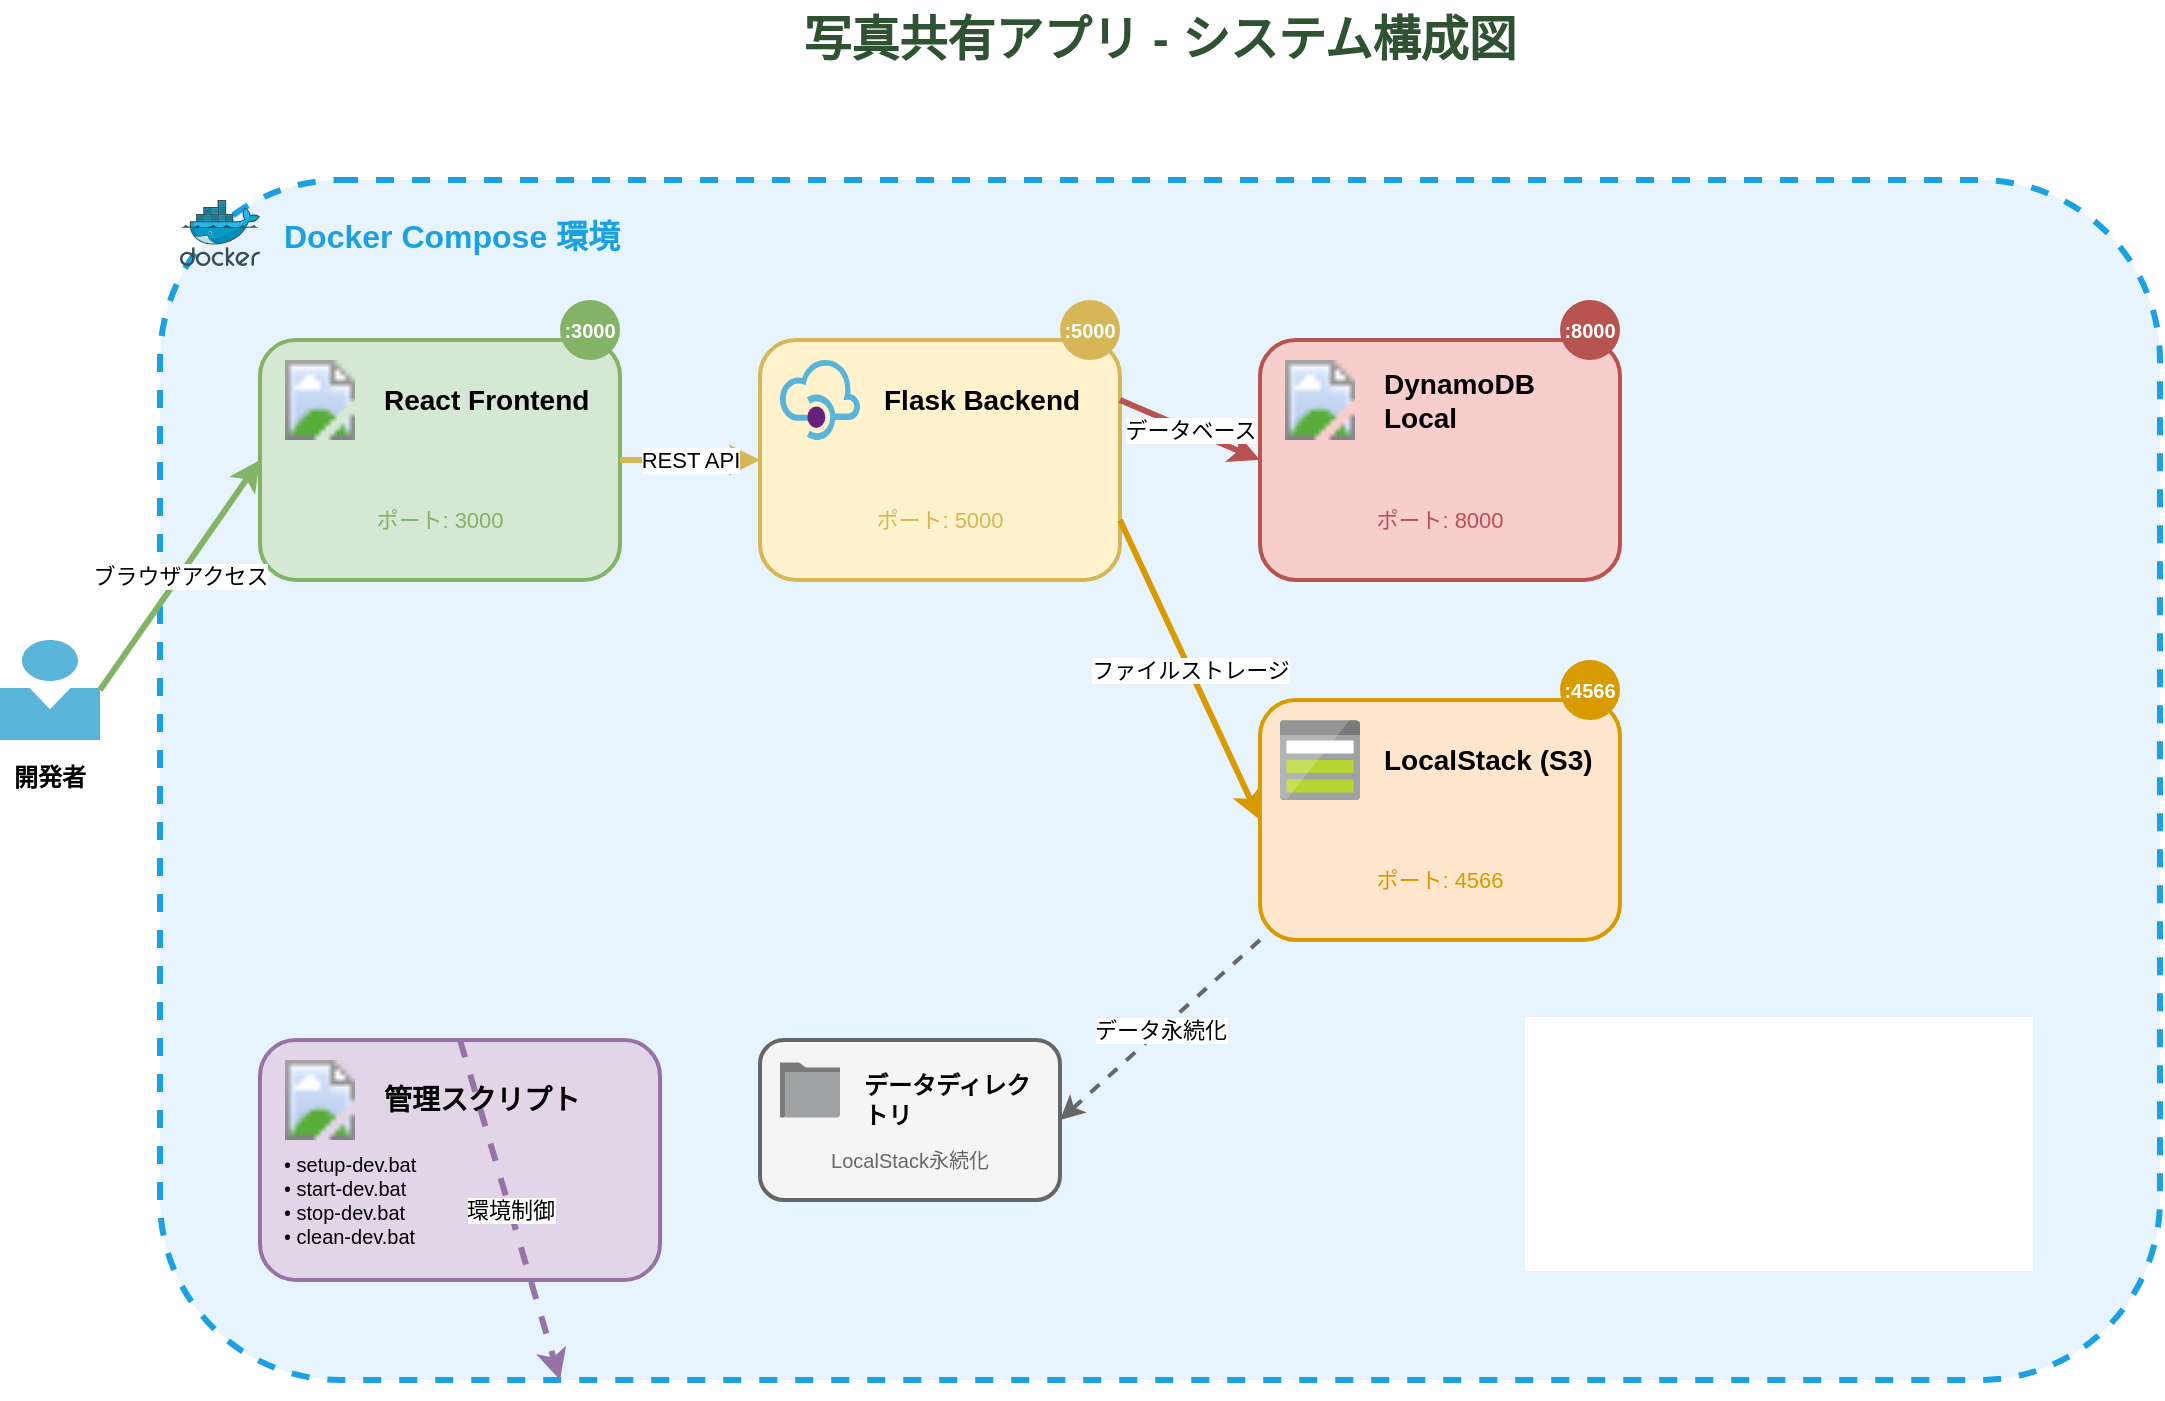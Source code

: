 <mxfile version="22.1.16" type="device">
  <diagram name="写真共有アプリ構成図" id="architecture">
    <mxGraphModel dx="1422" dy="794" grid="1" gridSize="10" guides="1" tooltips="1" connect="1" arrows="1" fold="1" page="1" pageScale="1" pageWidth="1200" pageHeight="800" math="0" shadow="0">
      <root>
        <mxCell id="0" />
        <mxCell id="1" parent="0" />
        
        <!-- Title -->
        <mxCell id="title" value="写真共有アプリ - システム構成図" style="text;html=1;strokeColor=none;fillColor=none;align=center;verticalAlign=middle;whiteSpace=wrap;rounded=0;fontSize=24;fontStyle=1;fontColor=#2F5233;" vertex="1" parent="1">
          <mxGeometry x="400" y="30" width="400" height="40" as="geometry" />
        </mxCell>

        <!-- Docker Container -->
        <mxCell id="docker-container" value="" style="rounded=1;whiteSpace=wrap;html=1;fillColor=#E8F4FD;strokeColor=#1BA1E2;strokeWidth=3;dashed=1;" vertex="1" parent="1">
          <mxGeometry x="100" y="120" width="1000" height="600" as="geometry" />
        </mxCell>
        
        <!-- Docker Icon and Label -->
        <mxCell id="docker-icon" value="" style="image;html=1;image=img/lib/mscae/Docker.svg;aspect=fixed;" vertex="1" parent="1">
          <mxGeometry x="110" y="130" width="40" height="33" as="geometry" />
        </mxCell>
        <mxCell id="docker-label" value="Docker Compose 環境" style="text;html=1;strokeColor=none;fillColor=none;align=left;verticalAlign=middle;whiteSpace=wrap;rounded=0;fontSize=16;fontStyle=1;fontColor=#1BA1E2;" vertex="1" parent="1">
          <mxGeometry x="160" y="135" width="200" height="25" as="geometry" />
        </mxCell>

        <!-- User -->
        <mxCell id="user-icon" value="" style="image;html=1;image=img/lib/mscae/Person.svg;aspect=fixed;" vertex="1" parent="1">
          <mxGeometry x="20" y="350" width="50" height="50" as="geometry" />
        </mxCell>
        <mxCell id="user-label" value="開発者" style="text;html=1;strokeColor=none;fillColor=none;align=center;verticalAlign=top;whiteSpace=wrap;rounded=0;fontSize=12;fontStyle=1;" vertex="1" parent="1">
          <mxGeometry x="20" y="405" width="50" height="20" as="geometry" />
        </mxCell>

        <!-- React Frontend -->
        <mxCell id="frontend-container" value="" style="rounded=1;whiteSpace=wrap;html=1;fillColor=#D5E8D4;strokeColor=#82B366;strokeWidth=2;" vertex="1" parent="1">
          <mxGeometry x="150" y="200" width="180" height="120" as="geometry" />
        </mxCell>
        <mxCell id="frontend-icon" value="" style="image;html=1;image=img/lib/mscae/WebApp.svg;aspect=fixed;" vertex="1" parent="1">
          <mxGeometry x="160" y="210" width="40" height="40" as="geometry" />
        </mxCell>
        <mxCell id="frontend-label" value="React Frontend" style="text;html=1;strokeColor=none;fillColor=none;align=left;verticalAlign=middle;whiteSpace=wrap;rounded=0;fontSize=14;fontStyle=1;" vertex="1" parent="1">
          <mxGeometry x="210" y="220" width="110" height="20" as="geometry" />
        </mxCell>
        <mxCell id="frontend-port" value="ポート: 3000" style="text;html=1;strokeColor=none;fillColor=none;align=center;verticalAlign=middle;whiteSpace=wrap;rounded=0;fontSize=11;fontColor=#82B366;" vertex="1" parent="1">
          <mxGeometry x="160" y="280" width="160" height="20" as="geometry" />
        </mxCell>

        <!-- Flask Backend -->
        <mxCell id="backend-container" value="" style="rounded=1;whiteSpace=wrap;html=1;fillColor=#FFF2CC;strokeColor=#D6B656;strokeWidth=2;" vertex="1" parent="1">
          <mxGeometry x="400" y="200" width="180" height="120" as="geometry" />
        </mxCell>
        <mxCell id="backend-icon" value="" style="image;html=1;image=img/lib/mscae/API_Management.svg;aspect=fixed;" vertex="1" parent="1">
          <mxGeometry x="410" y="210" width="40" height="40" as="geometry" />
        </mxCell>
        <mxCell id="backend-label" value="Flask Backend" style="text;html=1;strokeColor=none;fillColor=none;align=left;verticalAlign=middle;whiteSpace=wrap;rounded=0;fontSize=14;fontStyle=1;" vertex="1" parent="1">
          <mxGeometry x="460" y="220" width="110" height="20" as="geometry" />
        </mxCell>
        <mxCell id="backend-port" value="ポート: 5000" style="text;html=1;strokeColor=none;fillColor=none;align=center;verticalAlign=middle;whiteSpace=wrap;rounded=0;fontSize=11;fontColor=#D6B656;" vertex="1" parent="1">
          <mxGeometry x="410" y="280" width="160" height="20" as="geometry" />
        </mxCell>

        <!-- DynamoDB Local -->
        <mxCell id="dynamodb-container" value="" style="rounded=1;whiteSpace=wrap;html=1;fillColor=#F8CECC;strokeColor=#B85450;strokeWidth=2;" vertex="1" parent="1">
          <mxGeometry x="650" y="200" width="180" height="120" as="geometry" />
        </mxCell>
        <mxCell id="dynamodb-icon" value="" style="image;html=1;image=img/lib/mscae/Database.svg;aspect=fixed;" vertex="1" parent="1">
          <mxGeometry x="660" y="210" width="40" height="40" as="geometry" />
        </mxCell>
        <mxCell id="dynamodb-label" value="DynamoDB Local" style="text;html=1;strokeColor=none;fillColor=none;align=left;verticalAlign=middle;whiteSpace=wrap;rounded=0;fontSize=14;fontStyle=1;" vertex="1" parent="1">
          <mxGeometry x="710" y="220" width="110" height="20" as="geometry" />
        </mxCell>
        <mxCell id="dynamodb-port" value="ポート: 8000" style="text;html=1;strokeColor=none;fillColor=none;align=center;verticalAlign=middle;whiteSpace=wrap;rounded=0;fontSize=11;fontColor=#B85450;" vertex="1" parent="1">
          <mxGeometry x="660" y="280" width="160" height="20" as="geometry" />
        </mxCell>

        <!-- LocalStack S3 -->
        <mxCell id="localstack-container" value="" style="rounded=1;whiteSpace=wrap;html=1;fillColor=#FFE6CC;strokeColor=#D79B00;strokeWidth=2;" vertex="1" parent="1">
          <mxGeometry x="650" y="380" width="180" height="120" as="geometry" />
        </mxCell>
        <mxCell id="localstack-icon" value="" style="image;html=1;image=img/lib/mscae/Storage.svg;aspect=fixed;" vertex="1" parent="1">
          <mxGeometry x="660" y="390" width="40" height="40" as="geometry" />
        </mxCell>
        <mxCell id="localstack-label" value="LocalStack (S3)" style="text;html=1;strokeColor=none;fillColor=none;align=left;verticalAlign=middle;whiteSpace=wrap;rounded=0;fontSize=14;fontStyle=1;" vertex="1" parent="1">
          <mxGeometry x="710" y="400" width="110" height="20" as="geometry" />
        </mxCell>
        <mxCell id="localstack-port" value="ポート: 4566" style="text;html=1;strokeColor=none;fillColor=none;align=center;verticalAlign=middle;whiteSpace=wrap;rounded=0;fontSize=11;fontColor=#D79B00;" vertex="1" parent="1">
          <mxGeometry x="660" y="460" width="160" height="20" as="geometry" />
        </mxCell>

        <!-- Batch Scripts -->
        <mxCell id="scripts-container" value="" style="rounded=1;whiteSpace=wrap;html=1;fillColor=#E1D5E7;strokeColor=#9673A6;strokeWidth=2;" vertex="1" parent="1">
          <mxGeometry x="150" y="550" width="200" height="120" as="geometry" />
        </mxCell>
        <mxCell id="scripts-icon" value="" style="image;html=1;image=img/lib/mscae/Command_Line.svg;aspect=fixed;" vertex="1" parent="1">
          <mxGeometry x="160" y="560" width="40" height="40" as="geometry" />
        </mxCell>
        <mxCell id="scripts-label" value="管理スクリプト" style="text;html=1;strokeColor=none;fillColor=none;align=left;verticalAlign=middle;whiteSpace=wrap;rounded=0;fontSize=14;fontStyle=1;" vertex="1" parent="1">
          <mxGeometry x="210" y="570" width="130" height="20" as="geometry" />
        </mxCell>
        <mxCell id="scripts-list" value="• setup-dev.bat&#xa;• start-dev.bat&#xa;• stop-dev.bat&#xa;• clean-dev.bat" style="text;html=1;strokeColor=none;fillColor=none;align=left;verticalAlign=top;whiteSpace=wrap;rounded=0;fontSize=10;" vertex="1" parent="1">
          <mxGeometry x="160" y="600" width="180" height="60" as="geometry" />
        </mxCell>

        <!-- Data Directory -->
        <mxCell id="data-container" value="" style="rounded=1;whiteSpace=wrap;html=1;fillColor=#F5F5F5;strokeColor=#666666;strokeWidth=2;" vertex="1" parent="1">
          <mxGeometry x="400" y="550" width="150" height="80" as="geometry" />
        </mxCell>
        <mxCell id="data-icon" value="" style="image;html=1;image=img/lib/mscae/Folder.svg;aspect=fixed;" vertex="1" parent="1">
          <mxGeometry x="410" y="560" width="30" height="30" as="geometry" />
        </mxCell>
        <mxCell id="data-label" value="データディレクトリ" style="text;html=1;strokeColor=none;fillColor=none;align=left;verticalAlign=middle;whiteSpace=wrap;rounded=0;fontSize=12;fontStyle=1;" vertex="1" parent="1">
          <mxGeometry x="450" y="570" width="90" height="20" as="geometry" />
        </mxCell>
        <mxCell id="data-desc" value="LocalStack永続化" style="text;html=1;strokeColor=none;fillColor=none;align=center;verticalAlign=middle;whiteSpace=wrap;rounded=0;fontSize=10;fontColor=#666666;" vertex="1" parent="1">
          <mxGeometry x="410" y="600" width="130" height="20" as="geometry" />
        </mxCell>

        <!-- Connections with better styling -->
        <!-- User to Frontend -->
        <mxCell id="user-frontend" value="ブラウザアクセス" style="endArrow=classic;html=1;rounded=0;exitX=1;exitY=0.5;exitDx=0;exitDy=0;entryX=0;entryY=0.5;entryDx=0;entryDy=0;strokeColor=#82B366;strokeWidth=3;labelBackgroundColor=#ffffff;" edge="1" parent="1" source="user-icon" target="frontend-container">
          <mxGeometry width="50" height="50" relative="1" as="geometry">
            <mxPoint x="80" y="375" as="sourcePoint" />
            <mxPoint x="150" y="260" as="targetPoint" />
          </mxGeometry>
        </mxCell>

        <!-- Frontend to Backend -->
        <mxCell id="frontend-backend" value="REST API" style="endArrow=classic;html=1;rounded=0;exitX=1;exitY=0.5;exitDx=0;exitDy=0;entryX=0;entryY=0.5;entryDx=0;entryDy=0;strokeColor=#D6B656;strokeWidth=3;labelBackgroundColor=#ffffff;" edge="1" parent="1" source="frontend-container" target="backend-container">
          <mxGeometry width="50" height="50" relative="1" as="geometry">
            <mxPoint x="330" y="260" as="sourcePoint" />
            <mxPoint x="400" y="260" as="targetPoint" />
          </mxGeometry>
        </mxCell>

        <!-- Backend to DynamoDB -->
        <mxCell id="backend-dynamodb" value="データベース" style="endArrow=classic;html=1;rounded=0;exitX=1;exitY=0.25;exitDx=0;exitDy=0;entryX=0;entryY=0.5;entryDx=0;entryDy=0;strokeColor=#B85450;strokeWidth=3;labelBackgroundColor=#ffffff;" edge="1" parent="1" source="backend-container" target="dynamodb-container">
          <mxGeometry width="50" height="50" relative="1" as="geometry">
            <mxPoint x="580" y="230" as="sourcePoint" />
            <mxPoint x="650" y="260" as="targetPoint" />
          </mxGeometry>
        </mxCell>

        <!-- Backend to LocalStack -->
        <mxCell id="backend-localstack" value="ファイルストレージ" style="endArrow=classic;html=1;rounded=0;exitX=1;exitY=0.75;exitDx=0;exitDy=0;entryX=0;entryY=0.5;entryDx=0;entryDy=0;strokeColor=#D79B00;strokeWidth=3;labelBackgroundColor=#ffffff;" edge="1" parent="1" source="backend-container" target="localstack-container">
          <mxGeometry width="50" height="50" relative="1" as="geometry">
            <mxPoint x="580" y="290" as="sourcePoint" />
            <mxPoint x="650" y="440" as="targetPoint" />
          </mxGeometry>
        </mxCell>

        <!-- Scripts to Docker -->
        <mxCell id="scripts-docker" value="環境制御" style="endArrow=classic;html=1;rounded=0;exitX=0.5;exitY=0;exitDx=0;exitDy=0;entryX=0.2;entryY=1;entryDx=0;entryDy=0;strokeColor=#9673A6;strokeWidth=3;dashed=1;labelBackgroundColor=#ffffff;" edge="1" parent="1" source="scripts-container" target="docker-container">
          <mxGeometry width="50" height="50" relative="1" as="geometry">
            <mxPoint x="250" y="550" as="sourcePoint" />
            <mxPoint x="300" y="500" as="targetPoint" />
          </mxGeometry>
        </mxCell>

        <!-- LocalStack to Data -->
        <mxCell id="localstack-data-conn" value="データ永続化" style="endArrow=classic;html=1;rounded=0;exitX=0;exitY=1;exitDx=0;exitDy=0;entryX=1;entryY=0.5;entryDx=0;entryDy=0;strokeColor=#666666;strokeWidth=2;dashed=1;labelBackgroundColor=#ffffff;" edge="1" parent="1" source="localstack-container" target="data-container">
          <mxGeometry width="50" height="50" relative="1" as="geometry">
            <mxPoint x="650" y="500" as="sourcePoint" />
            <mxPoint x="550" y="590" as="targetPoint" />
          </mxGeometry>
        </mxCell>

        <!-- Port indicators -->
        <mxCell id="port-indicator-3000" value=":3000" style="ellipse;whiteSpace=wrap;html=1;aspect=fixed;fillColor=#82B366;strokeColor=none;fontColor=white;fontSize=10;fontStyle=1;" vertex="1" parent="1">
          <mxGeometry x="300" y="180" width="30" height="30" as="geometry" />
        </mxCell>
        
        <mxCell id="port-indicator-5000" value=":5000" style="ellipse;whiteSpace=wrap;html=1;aspect=fixed;fillColor=#D6B656;strokeColor=none;fontColor=white;fontSize=10;fontStyle=1;" vertex="1" parent="1">
          <mxGeometry x="550" y="180" width="30" height="30" as="geometry" />
        </mxCell>
        
        <mxCell id="port-indicator-8000" value=":8000" style="ellipse;whiteSpace=wrap;html=1;aspect=fixed;fillColor=#B85450;strokeColor=none;fontColor=white;fontSize=10;fontStyle=1;" vertex="1" parent="1">
          <mxGeometry x="800" y="180" width="30" height="30" as="geometry" />
        </mxCell>
        
        <mxCell id="port-indicator-4566" value=":4566" style="ellipse;whiteSpace=wrap;html=1;aspect=fixed;fillColor=#D79B00;strokeColor=none;fontColor=white;fontSize=10;fontStyle=1;" vertex="1" parent="1">
          <mxGeometry x="800" y="360" width="30" height="30" as="geometry" />
        </mxCell>

      </root>
    </mxGraphModel>
  </diagram>
</mxfile>
